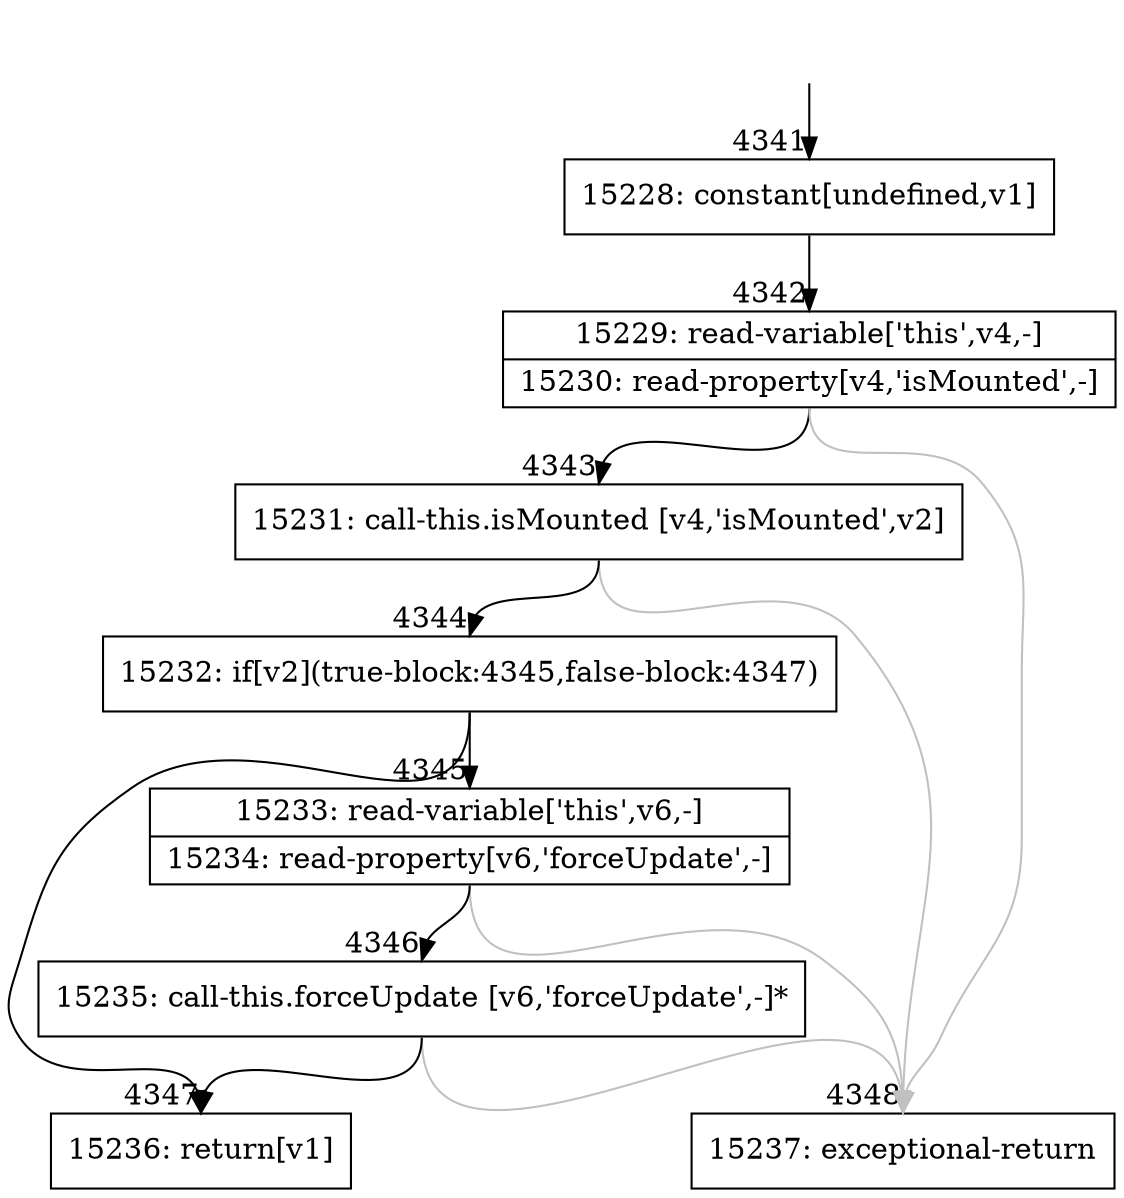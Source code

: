 digraph {
rankdir="TD"
BB_entry296[shape=none,label=""];
BB_entry296 -> BB4341 [tailport=s, headport=n, headlabel="    4341"]
BB4341 [shape=record label="{15228: constant[undefined,v1]}" ] 
BB4341 -> BB4342 [tailport=s, headport=n, headlabel="      4342"]
BB4342 [shape=record label="{15229: read-variable['this',v4,-]|15230: read-property[v4,'isMounted',-]}" ] 
BB4342 -> BB4343 [tailport=s, headport=n, headlabel="      4343"]
BB4342 -> BB4348 [tailport=s, headport=n, color=gray, headlabel="      4348"]
BB4343 [shape=record label="{15231: call-this.isMounted [v4,'isMounted',v2]}" ] 
BB4343 -> BB4344 [tailport=s, headport=n, headlabel="      4344"]
BB4343 -> BB4348 [tailport=s, headport=n, color=gray]
BB4344 [shape=record label="{15232: if[v2](true-block:4345,false-block:4347)}" ] 
BB4344 -> BB4345 [tailport=s, headport=n, headlabel="      4345"]
BB4344 -> BB4347 [tailport=s, headport=n, headlabel="      4347"]
BB4345 [shape=record label="{15233: read-variable['this',v6,-]|15234: read-property[v6,'forceUpdate',-]}" ] 
BB4345 -> BB4346 [tailport=s, headport=n, headlabel="      4346"]
BB4345 -> BB4348 [tailport=s, headport=n, color=gray]
BB4346 [shape=record label="{15235: call-this.forceUpdate [v6,'forceUpdate',-]*}" ] 
BB4346 -> BB4347 [tailport=s, headport=n]
BB4346 -> BB4348 [tailport=s, headport=n, color=gray]
BB4347 [shape=record label="{15236: return[v1]}" ] 
BB4348 [shape=record label="{15237: exceptional-return}" ] 
//#$~ 8259
}
